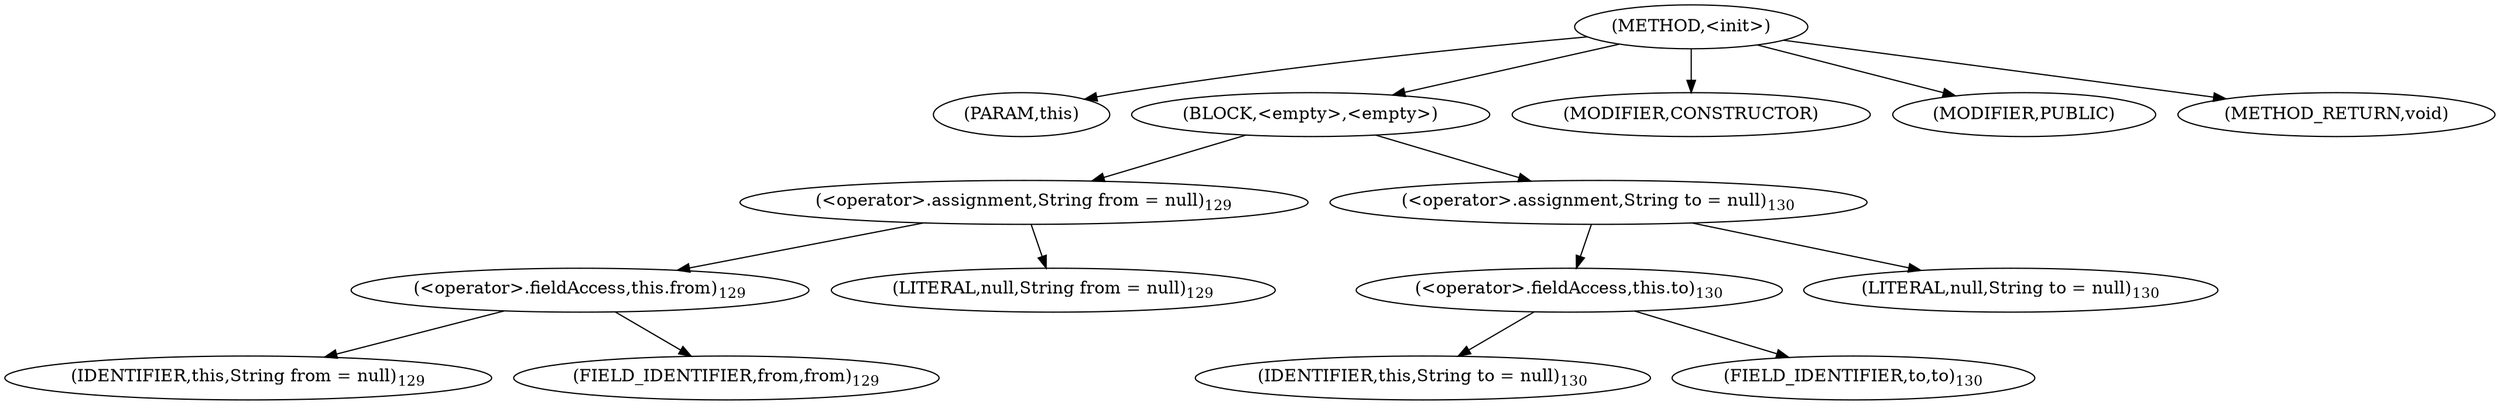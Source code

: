 digraph "&lt;init&gt;" {  
"169" [label = <(METHOD,&lt;init&gt;)> ]
"170" [label = <(PARAM,this)> ]
"171" [label = <(BLOCK,&lt;empty&gt;,&lt;empty&gt;)> ]
"172" [label = <(&lt;operator&gt;.assignment,String from = null)<SUB>129</SUB>> ]
"173" [label = <(&lt;operator&gt;.fieldAccess,this.from)<SUB>129</SUB>> ]
"174" [label = <(IDENTIFIER,this,String from = null)<SUB>129</SUB>> ]
"175" [label = <(FIELD_IDENTIFIER,from,from)<SUB>129</SUB>> ]
"176" [label = <(LITERAL,null,String from = null)<SUB>129</SUB>> ]
"177" [label = <(&lt;operator&gt;.assignment,String to = null)<SUB>130</SUB>> ]
"178" [label = <(&lt;operator&gt;.fieldAccess,this.to)<SUB>130</SUB>> ]
"179" [label = <(IDENTIFIER,this,String to = null)<SUB>130</SUB>> ]
"180" [label = <(FIELD_IDENTIFIER,to,to)<SUB>130</SUB>> ]
"181" [label = <(LITERAL,null,String to = null)<SUB>130</SUB>> ]
"182" [label = <(MODIFIER,CONSTRUCTOR)> ]
"183" [label = <(MODIFIER,PUBLIC)> ]
"184" [label = <(METHOD_RETURN,void)> ]
  "169" -> "170" 
  "169" -> "171" 
  "169" -> "182" 
  "169" -> "183" 
  "169" -> "184" 
  "171" -> "172" 
  "171" -> "177" 
  "172" -> "173" 
  "172" -> "176" 
  "173" -> "174" 
  "173" -> "175" 
  "177" -> "178" 
  "177" -> "181" 
  "178" -> "179" 
  "178" -> "180" 
}
